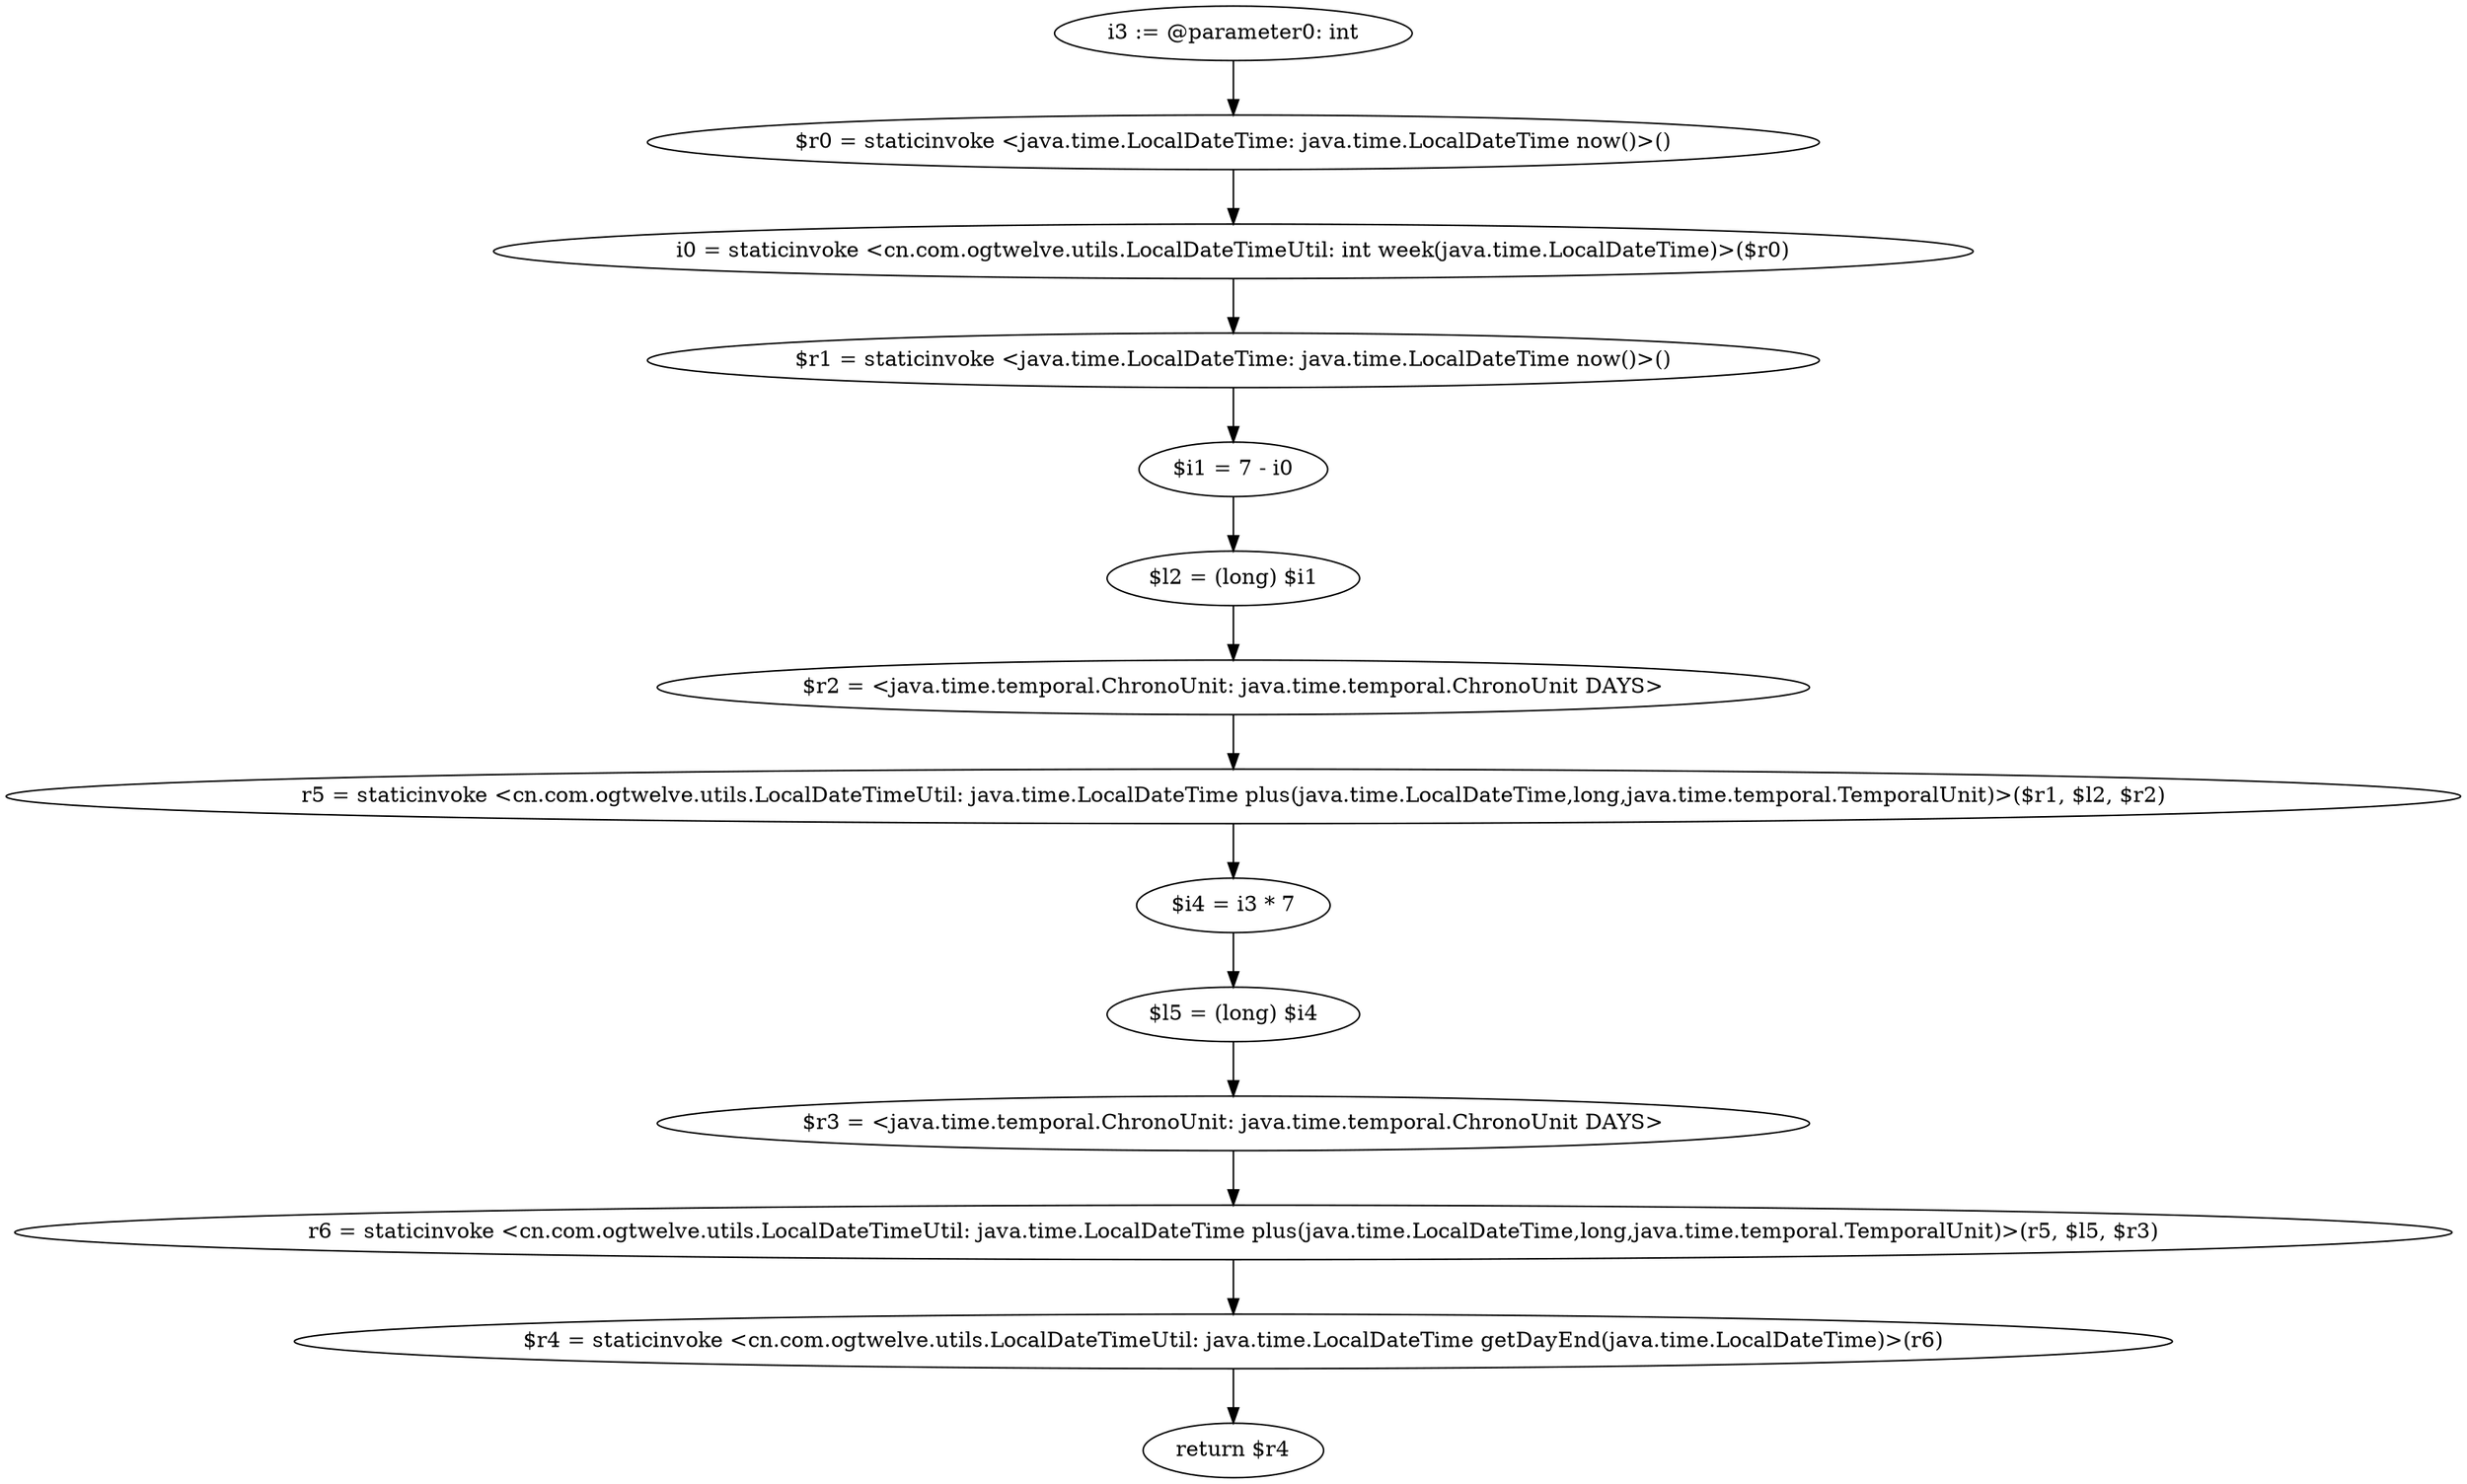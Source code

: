 digraph "unitGraph" {
    "i3 := @parameter0: int"
    "$r0 = staticinvoke <java.time.LocalDateTime: java.time.LocalDateTime now()>()"
    "i0 = staticinvoke <cn.com.ogtwelve.utils.LocalDateTimeUtil: int week(java.time.LocalDateTime)>($r0)"
    "$r1 = staticinvoke <java.time.LocalDateTime: java.time.LocalDateTime now()>()"
    "$i1 = 7 - i0"
    "$l2 = (long) $i1"
    "$r2 = <java.time.temporal.ChronoUnit: java.time.temporal.ChronoUnit DAYS>"
    "r5 = staticinvoke <cn.com.ogtwelve.utils.LocalDateTimeUtil: java.time.LocalDateTime plus(java.time.LocalDateTime,long,java.time.temporal.TemporalUnit)>($r1, $l2, $r2)"
    "$i4 = i3 * 7"
    "$l5 = (long) $i4"
    "$r3 = <java.time.temporal.ChronoUnit: java.time.temporal.ChronoUnit DAYS>"
    "r6 = staticinvoke <cn.com.ogtwelve.utils.LocalDateTimeUtil: java.time.LocalDateTime plus(java.time.LocalDateTime,long,java.time.temporal.TemporalUnit)>(r5, $l5, $r3)"
    "$r4 = staticinvoke <cn.com.ogtwelve.utils.LocalDateTimeUtil: java.time.LocalDateTime getDayEnd(java.time.LocalDateTime)>(r6)"
    "return $r4"
    "i3 := @parameter0: int"->"$r0 = staticinvoke <java.time.LocalDateTime: java.time.LocalDateTime now()>()";
    "$r0 = staticinvoke <java.time.LocalDateTime: java.time.LocalDateTime now()>()"->"i0 = staticinvoke <cn.com.ogtwelve.utils.LocalDateTimeUtil: int week(java.time.LocalDateTime)>($r0)";
    "i0 = staticinvoke <cn.com.ogtwelve.utils.LocalDateTimeUtil: int week(java.time.LocalDateTime)>($r0)"->"$r1 = staticinvoke <java.time.LocalDateTime: java.time.LocalDateTime now()>()";
    "$r1 = staticinvoke <java.time.LocalDateTime: java.time.LocalDateTime now()>()"->"$i1 = 7 - i0";
    "$i1 = 7 - i0"->"$l2 = (long) $i1";
    "$l2 = (long) $i1"->"$r2 = <java.time.temporal.ChronoUnit: java.time.temporal.ChronoUnit DAYS>";
    "$r2 = <java.time.temporal.ChronoUnit: java.time.temporal.ChronoUnit DAYS>"->"r5 = staticinvoke <cn.com.ogtwelve.utils.LocalDateTimeUtil: java.time.LocalDateTime plus(java.time.LocalDateTime,long,java.time.temporal.TemporalUnit)>($r1, $l2, $r2)";
    "r5 = staticinvoke <cn.com.ogtwelve.utils.LocalDateTimeUtil: java.time.LocalDateTime plus(java.time.LocalDateTime,long,java.time.temporal.TemporalUnit)>($r1, $l2, $r2)"->"$i4 = i3 * 7";
    "$i4 = i3 * 7"->"$l5 = (long) $i4";
    "$l5 = (long) $i4"->"$r3 = <java.time.temporal.ChronoUnit: java.time.temporal.ChronoUnit DAYS>";
    "$r3 = <java.time.temporal.ChronoUnit: java.time.temporal.ChronoUnit DAYS>"->"r6 = staticinvoke <cn.com.ogtwelve.utils.LocalDateTimeUtil: java.time.LocalDateTime plus(java.time.LocalDateTime,long,java.time.temporal.TemporalUnit)>(r5, $l5, $r3)";
    "r6 = staticinvoke <cn.com.ogtwelve.utils.LocalDateTimeUtil: java.time.LocalDateTime plus(java.time.LocalDateTime,long,java.time.temporal.TemporalUnit)>(r5, $l5, $r3)"->"$r4 = staticinvoke <cn.com.ogtwelve.utils.LocalDateTimeUtil: java.time.LocalDateTime getDayEnd(java.time.LocalDateTime)>(r6)";
    "$r4 = staticinvoke <cn.com.ogtwelve.utils.LocalDateTimeUtil: java.time.LocalDateTime getDayEnd(java.time.LocalDateTime)>(r6)"->"return $r4";
}
